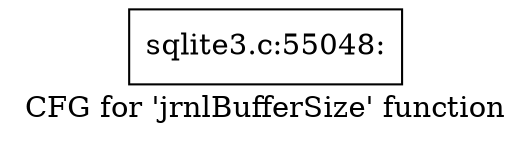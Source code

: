 digraph "CFG for 'jrnlBufferSize' function" {
	label="CFG for 'jrnlBufferSize' function";

	Node0x55c0f723e9d0 [shape=record,label="{sqlite3.c:55048:}"];
}
